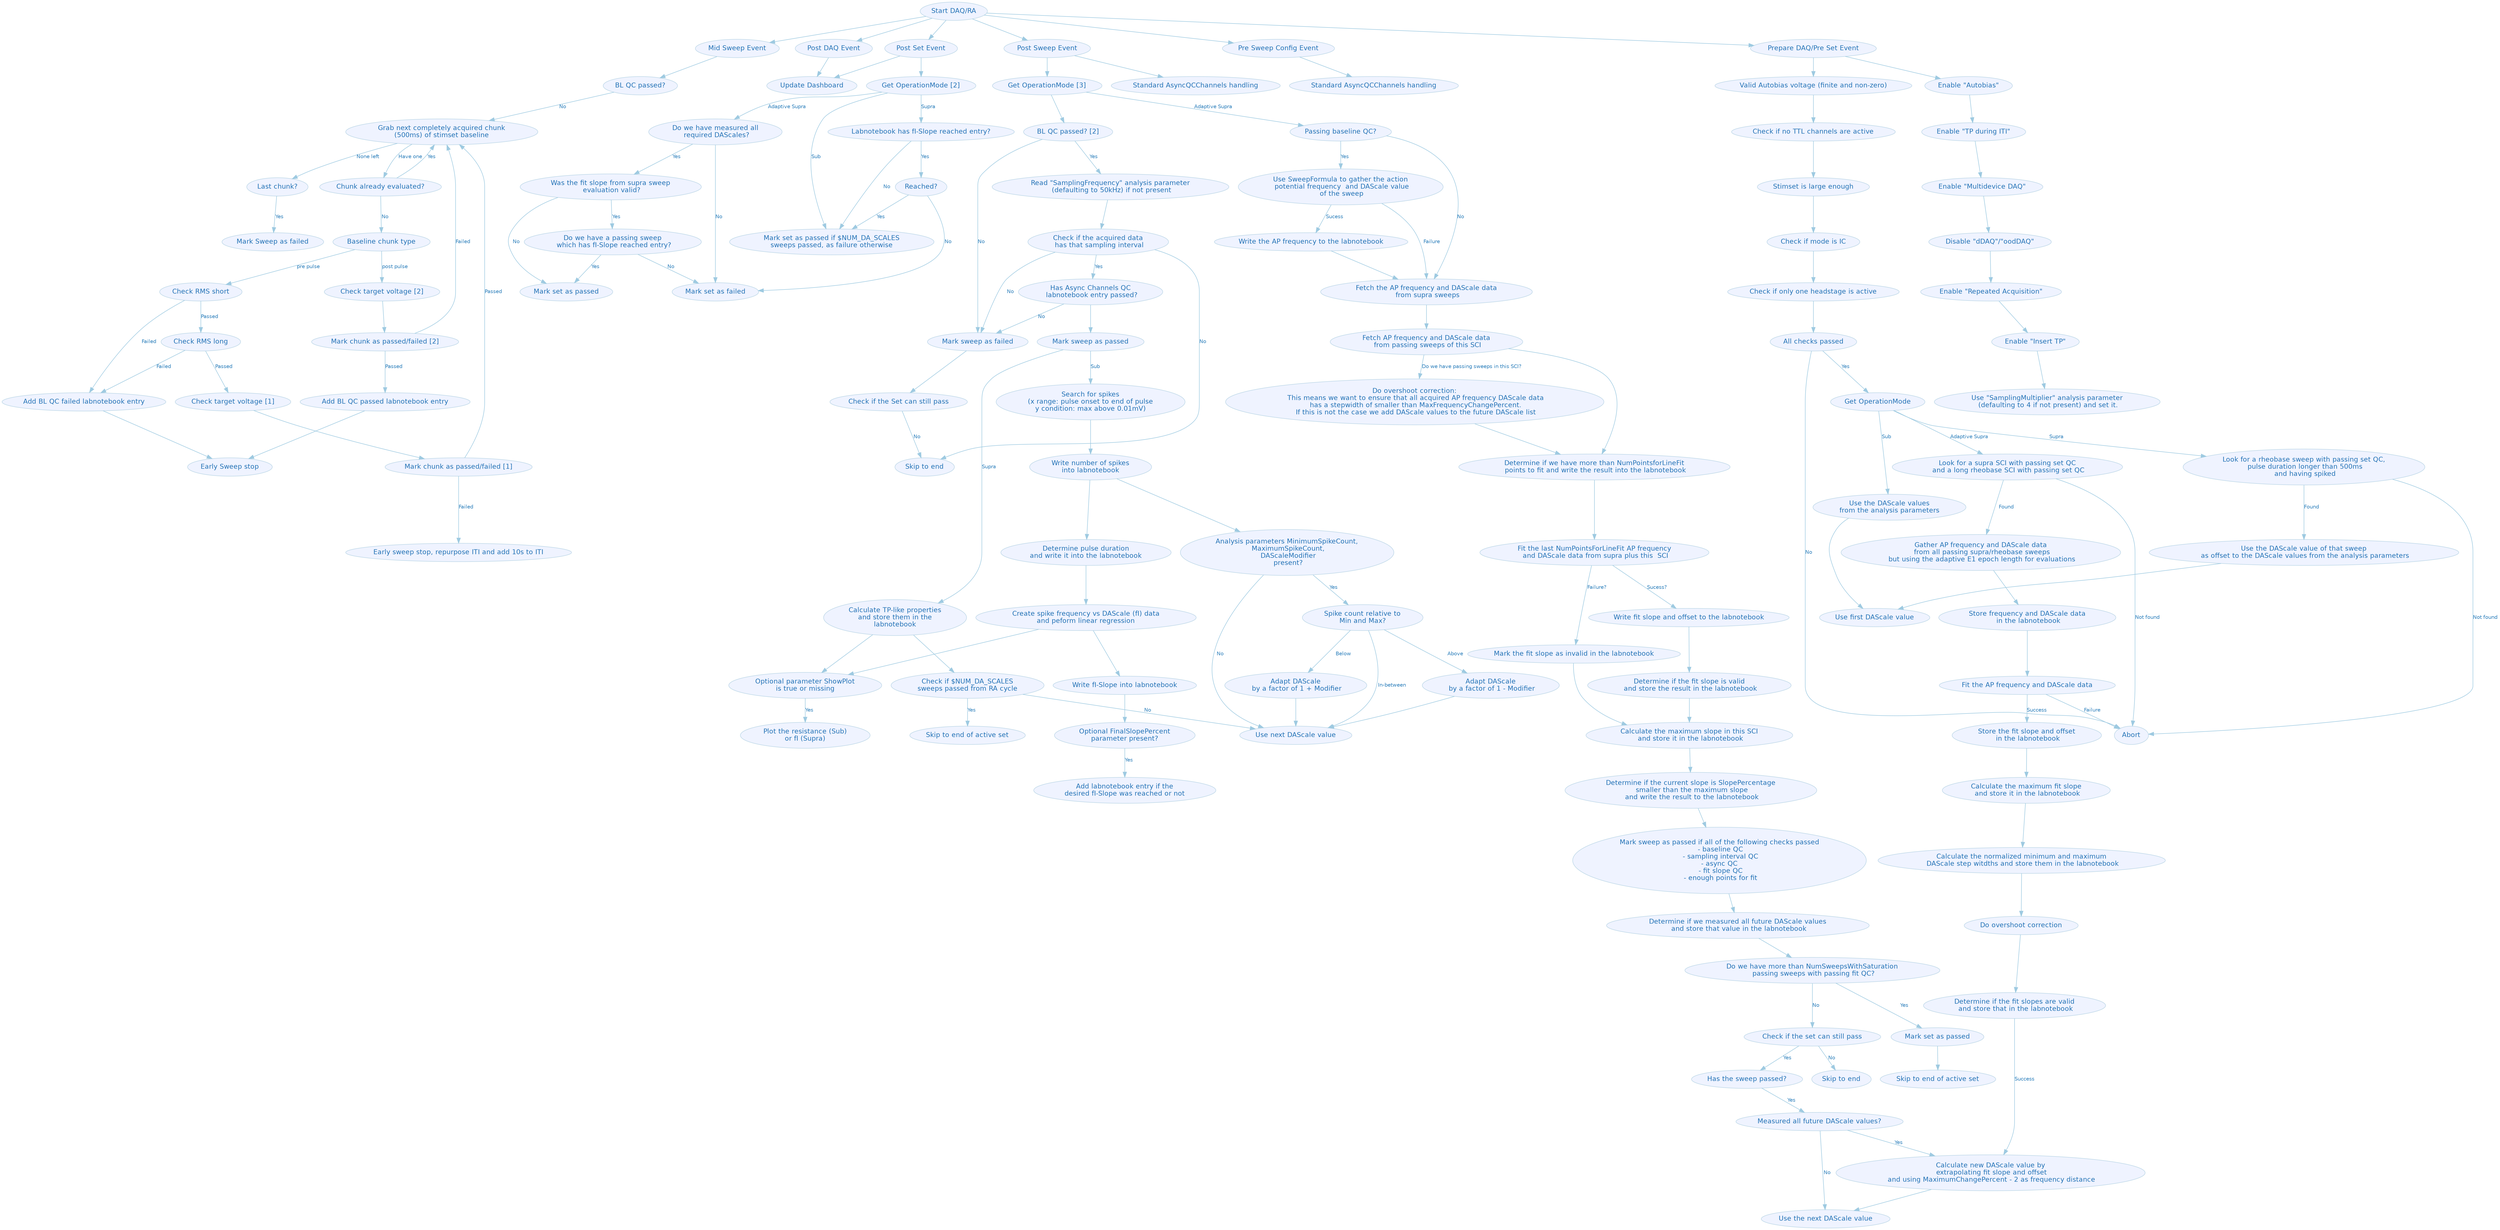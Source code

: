 digraph G {
	graph [center=true,
		color=white,
		compound=true,
		fontcolor=black,
		fontname=Helvetica,
		fontsize=14,
		penwidth=0.1,
		ratio="0,01"
	];
	node [color="#bdd7e7",
		fillcolor="#eff3ff",
		fontcolor="#2171b5",
		fontname=Helvetica,
		fontsize=13,
		label="\N",
		shape=ellipse,
		style=filled
	];
	edge [color="#9ecae1",
		fontcolor="#3182bd",
		fontname=Helvetica,
		fontsize=10,
		style=solid
	];
	"Start DAQ/RA" -> "Mid Sweep Event";
	"Start DAQ/RA" -> "Post DAQ Event";
	"Start DAQ/RA" -> "Post Set Event";
	"Start DAQ/RA" -> "Post Sweep Event";
	"Start DAQ/RA" -> "Pre Sweep Config Event";
	"Start DAQ/RA" -> "Prepare DAQ/Pre Set Event";
	"Mid Sweep Event" -> "BL QC passed?";
	"Post DAQ Event" -> "Update Dashboard";
	"Post Set Event" -> "Update Dashboard";
	"Post Set Event" -> "Get OperationMode [2]";
	n91	[URL="../_static/images/async-qc-channels.svg",
		label="Standard AsyncQCChannels handling",
		target=_graphviz];
	"Post Sweep Event" -> n91;
	"Post Sweep Event" -> "Get OperationMode [3]";
	n92	[URL="../_static/images/async-qc-channels.svg",
		label="Standard AsyncQCChannels handling",
		target=_graphviz];
	"Pre Sweep Config Event" -> n92;
	"Prepare DAQ/Pre Set Event" -> "Enable \"Autobias\"";
	"Prepare DAQ/Pre Set Event" -> "Valid Autobias voltage (finite and non-zero)";
	"BL QC passed?" -> "Grab next completely acquired chunk\n(500ms) of stimset baseline"	[label=No];
	"Get OperationMode [2]" -> "Mark set as passed if $NUM_DA_SCALES\nsweeps passed, as failure otherwise"	[label=Sub];
	"Get OperationMode [2]" -> "Labnotebook has fI-Slope reached entry?"	[label=Supra];
	n79	[label="Do we have measured all\n required DAScales?"];
	"Get OperationMode [2]" -> n79	[label="Adaptive Supra"];
	"Last Sweep passed?"	[label="BL QC passed? [2]"];
	"Get OperationMode [3]" -> "Last Sweep passed?";
	n130	[label="Passing baseline QC?"];
	"Get OperationMode [3]" -> n130	[label="Adaptive Supra"];
	"Enable \"Autobias\"" -> "Enable \"TP during ITI\"";
	"Valid Autobias voltage (finite and non-zero)" -> "Check if no TTL channels are active";
	"Grab next completely acquired chunk\n(500ms) of stimset baseline" -> "Chunk already evaluated?"	[label="Have one"];
	"Grab next completely acquired chunk\n(500ms) of stimset baseline" -> "Last chunk?"	[label="None left"];
	"Labnotebook has fI-Slope reached entry?" -> "Mark set as passed if $NUM_DA_SCALES\nsweeps passed, as failure otherwise"	[label=No];
	"Labnotebook has fI-Slope reached entry?" -> "Reached?"	[label=Yes];
	n79 -> "Mark set as failed"	[label=No];
	n80	[label="Was the fit slope from supra sweep\n evaluation valid?"];
	n79 -> n80	[label=Yes];
	n72	[label="Mark sweep as failed"];
	"Last Sweep passed?" -> n72	[label=No];
	n75	[label="Read \"SamplingFrequency\" analysis parameter\n (defaulting to 50kHz) if not present"];
	"Last Sweep passed?" -> n75	[label=Yes];
	n72 -> "Check if the Set can still pass";
	n76	[label="Check if the acquired data\n has that sampling interval"];
	n75 -> n76;
	"Enable \"TP during ITI\"" -> "Enable \"Multidevice DAQ\"";
	"Check if no TTL channels are active" -> "Stimset is large enough";
	"Chunk already evaluated?" -> "Grab next completely acquired chunk\n(500ms) of stimset baseline"	[label=Yes];
	"Chunk already evaluated?" -> "Baseline chunk type"	[label=No];
	"Last chunk?" -> "Mark Sweep as failed"	[label=Yes];
	"Reached?" -> "Mark set as passed if $NUM_DA_SCALES\nsweeps passed, as failure otherwise"	[label=Yes];
	"Reached?" -> "Mark set as failed"	[label=No];
	"Check if the Set can still pass" -> "Skip to end"	[label=No];
	n76 -> n72	[label=No];
	n76 -> "Skip to end"	[label=No];
	n77	[label="Has Async Channels QC\n labnotebook entry passed?"];
	n76 -> n77	[label=Yes];
	"Enable \"Multidevice DAQ\"" -> "Disable \"dDAQ\"/\"oodDAQ\"";
	"Stimset is large enough" -> "Check if mode is IC";
	"Baseline chunk type" -> "Check RMS short"	[label="pre pulse"];
	"Baseline chunk type" -> "Check target voltage [2]"	[label="post pulse"];
	n77 -> n72	[label=No];
	n86	[label="Mark sweep as passed"];
	n77 -> n86;
	"Disable \"dDAQ\"/\"oodDAQ\"" -> "Enable \"Repeated Acquisition\"";
	"Check if mode is IC" -> "Check if only one headstage is active";
	"Check RMS short" -> "Check RMS long"	[label=Passed];
	"Check RMS short" -> "Add BL QC failed labnotebook entry"	[label=Failed];
	"Check target voltage [2]" -> "Mark chunk as passed/failed [2]";
	n86 -> "Calculate TP-like properties\nand store them in the\nlabnotebook"	[label=Supra];
	n86 -> "Search for spikes\n(x range: pulse onset to end of pulse\ny condition: max above 0.01mV)"	[label=Sub];
	"Enable \"Repeated Acquisition\"" -> "Enable \"Insert TP\"";
	"Check if only one headstage is active" -> "All checks passed";
	"Check RMS long" -> "Add BL QC failed labnotebook entry"	[label=Failed];
	"Check RMS long" -> "Check target voltage [1]"	[label=Passed];
	"Add BL QC failed labnotebook entry" -> "Early Sweep stop";
	"Mark chunk as passed/failed [2]" -> "Grab next completely acquired chunk\n(500ms) of stimset baseline"	[label=Failed];
	"Mark chunk as passed/failed [2]" -> "Add BL QC passed labnotebook entry"	[label=Passed];
	n87	[label="Use SweepFormula to gather the action\n potential frequency  and DAScale value\n of the sweep"];
	n88	[label="Write the AP frequency to the labnotebook"];
	n87 -> n88	[label=Sucess];
	n90	[label="Fetch the AP frequency and DAScale data\n from supra sweeps"];
	n87 -> n90	[label=Failure];
	n68	[label="Use \"SamplingMultiplier\" analysis parameter\n (defaulting to 4 if not present) and set it."];
	"Enable \"Insert TP\"" -> n68;
	"All checks passed" -> Abort	[label=No];
	"All checks passed" -> "Get OperationMode"	[label=Yes];
	"Check target voltage [1]" -> "Mark chunk as passed/failed [1]";
	"Add BL QC passed labnotebook entry" -> "Early Sweep stop";
	"Calculate TP-like properties\nand store them in the\nlabnotebook" -> "Check if $NUM_DA_SCALES\nsweeps passed from RA cycle";
	"Calculate TP-like properties\nand store them in the\nlabnotebook" -> "Optional parameter ShowPlot\nis true or missing";
	"Check if $NUM_DA_SCALES\nsweeps passed from RA cycle" -> "Skip to end of active set"	[label=Yes];
	"Check if $NUM_DA_SCALES\nsweeps passed from RA cycle" -> "Use next DAScale value"	[label=No];
	"Optional parameter ShowPlot\nis true or missing" -> "Plot the resistance (Sub)\nor fI (Supra)"	[label=Yes];
	"Search for spikes\n(x range: pulse onset to end of pulse\ny condition: max above 0.01mV)" -> "Write number of spikes\ninto labnotebook";
	"Write number of spikes\ninto labnotebook" -> "Analysis parameters MinimumSpikeCount,\n MaximumSpikeCount,\n DAScaleModifier\n present?";
	"Write number of spikes\ninto labnotebook" -> "Determine pulse duration\nand write it into the labnotebook";
	"Get OperationMode" -> "Look for a rheobase sweep with passing set QC,\n pulse duration longer than 500ms\n and having spiked"	[label=Supra];
	"Get OperationMode" -> "Use the DAScale values\nfrom the analysis parameters"	[label=Sub];
	n110	[label="Look for a supra SCI with passing set QC\n and a long rheobase SCI with passing set QC"];
	"Get OperationMode" -> n110	[label="Adaptive Supra"];
	"Mark chunk as passed/failed [1]" -> "Grab next completely acquired chunk\n(500ms) of stimset baseline"	[label=Passed];
	"Mark chunk as passed/failed [1]" -> "Early sweep stop, repurpose ITI and add 10s to ITI"	[label=Failed];
	"Analysis parameters MinimumSpikeCount,\n MaximumSpikeCount,\n DAScaleModifier\n present?" -> "Use next DAScale value"	[label=No];
	"Analysis parameters MinimumSpikeCount,\n MaximumSpikeCount,\n DAScaleModifier\n present?" -> "Spike count relative to\nMin and Max?"	[label=Yes];
	"Determine pulse duration\nand write it into the labnotebook" -> "Create spike frequency vs DAScale (fI) data\nand peform linear regression";
	"Spike count relative to\nMin and Max?" -> "Use next DAScale value"	[label="In-between"];
	"Spike count relative to\nMin and Max?" -> "Adapt DAScale\n by a factor of 1 - Modifier"	[label=Above];
	"Spike count relative to\nMin and Max?" -> "Adapt DAScale\n by a factor of 1 + Modifier"	[label=Below];
	"Create spike frequency vs DAScale (fI) data\nand peform linear regression" -> "Optional parameter ShowPlot\nis true or missing";
	"Create spike frequency vs DAScale (fI) data\nand peform linear regression" -> "Write fI-Slope into labnotebook";
	"Look for a rheobase sweep with passing set QC,\n pulse duration longer than 500ms\n and having spiked" -> Abort	[label="Not found"];
	"Look for a rheobase sweep with passing set QC,\n pulse duration longer than 500ms\n and having spiked" -> "Use the DAScale value of that sweep\n as offset to the DAScale values from the analysis parameters"	[label=Found];
	"Use the DAScale values\nfrom the analysis parameters" -> "Use first DAScale value";
	n110 -> Abort	[label="Not found"];
	n114	[label="Gather AP frequency and DAScale data\n from all passing supra/rheobase sweeps\n but using the adaptive E1 epoch length for evaluations"];
	n110 -> n114	[label=Found];
	"Adapt DAScale\n by a factor of 1 - Modifier" -> "Use next DAScale value";
	"Adapt DAScale\n by a factor of 1 + Modifier" -> "Use next DAScale value";
	"Write fI-Slope into labnotebook" -> "Optional FinalSlopePercent\nparameter present?";
	"Use the DAScale value of that sweep\n as offset to the DAScale values from the analysis parameters" -> "Use first DAScale value";
	"Optional FinalSlopePercent\nparameter present?" -> "Add labnotebook entry if the\ndesired fI-Slope was reached or not"	[label=Yes];
	n81	[label="Mark set as passed"];
	n80 -> n81	[label=No];
	n83	[label="Do we have a passing sweep\n which has fI-Slope reached entry?"];
	n80 -> n83	[label=Yes];
	n83 -> "Mark set as failed"	[label=No];
	n83 -> n81	[label=Yes];
	n88 -> n90;
	n93	[labe="Fetch sweeps with passing BL QC from SCI\ and append their AP frequency\n DAScale data to the supra data",
		label="Fetch AP frequency and DAScale data\n from passing sweeps of this SCI"];
	n90 -> n93;
	n94	[label="Do overshoot correction:\n This means we want to ensure that all acquired AP frequency DAScale data\n has a stepwidth of smaller \
than MaxFrequencyChangePercent.\n If this is not the case we add DAScale values to the future DAScale list"];
	n93 -> n94	[label="Do we have passing sweeps in this SCI?"];
	n104	[label="Determine if we have more than NumPointsforLineFit\n points to fit and write the\ result into the labnotebook"];
	n93 -> n104;
	n94 -> n104;
	n95	[label="Fit the last NumPointsForLineFit AP frequency\n and DAScale data from supra plus this  SCI"];
	n104 -> n95;
	n97	[label="Write fit slope and offset to the labnotebook"];
	n95 -> n97	[label="Sucess?"];
	n98	[label="Mark the fit slope as invalid in the labnotebook"];
	n95 -> n98	[label="Failure?"];
	n101	[label="Determine if the fit slope is valid\n and store the result in the labnotebook"];
	n97 -> n101;
	n99	[label="Calculate the maximum slope in this SCI\n and store it in the labnotebook"];
	n98 -> n99;
	n101 -> n99;
	n102	[label="Determine if the current slope is SlopePercentage\n smaller than the maximum slope\n and write the result to the labnotebook"];
	n99 -> n102;
	n105	[label="Mark sweep as passed if all of the following checks passed\n - baseline QC\n - sampling interval QC\n - async QC \n - fit slope \
QC\n - enough points for fit"];
	n102 -> n105;
	n107	[label="Determine if we measured all future DAScale values\n and store that value in the labnotebook"];
	n105 -> n107;
	n129	[label="Do we have more than NumSweepsWithSaturation\n passing sweeps with passing fit QC?"];
	n107 -> n129;
	n112	[label="Mark set as passed"];
	n113	[label="Skip to end of active set"];
	n112 -> n113;
	n109	[label="Check if the set can still pass"];
	n111	[label="Skip to end"];
	n109 -> n111	[label=No];
	n100	[label="Has the sweep passed?"];
	n109 -> n100	[label=Yes];
	n103	[label="Measured all future DAScale values?"];
	n100 -> n103	[label=Yes];
	n106	[label="Calculate new DAScale value by\n extrapolating fit slope and offset\n and using MaximumChangePercent - 2 as frequency distance"];
	n103 -> n106	[label=Yes];
	n108	[label="Use the next DAScale value"];
	n103 -> n108	[label=No];
	n106 -> n108;
	n116	[label="Store frequency and DAScale data\n in the labnotebook"];
	n114 -> n116;
	n117	[label="Fit the AP frequency and DAScale data"];
	n116 -> n117;
	n117 -> Abort	[label=Failure];
	n118	[label="Store the fit slope and offset\n in the labnotebook"];
	n117 -> n118	[label=Success];
	n119	[label="Calculate the maximum fit slope\n and store it in the labnotebook"];
	n118 -> n119;
	n128	[label="Calculate the normalized minimum and maximum\n DAScale step witdths and store them in the labnotebook"];
	n119 -> n128;
	n120	[label="Do overshoot correction"];
	n121	[label="Determine if the fit slopes are valid\n and store that in the labnotebook"];
	n120 -> n121;
	n121 -> n106	[label=Success];
	n128 -> n120;
	n129 -> n112	[label=Yes];
	n129 -> n109	[label=No];
	n130 -> n87	[label=Yes];
	n130 -> n90	[label=No];
}
